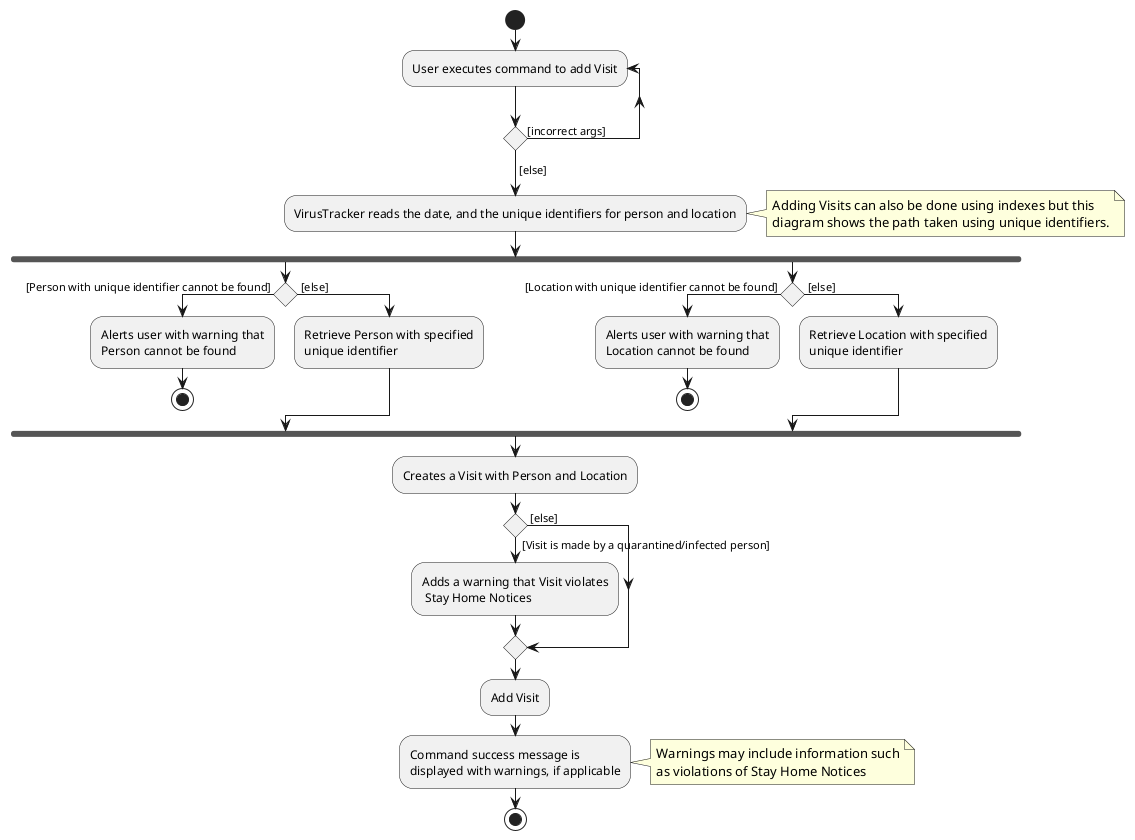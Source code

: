 @startuml
start

'Since the beta syntax does not support placing the condition outside the
'diamond we place it as the true branch instead.

repeat :User executes command to add Visit;
repeat while () is ([incorrect args])
->[else];

:VirusTracker reads the date, and the unique identifiers for person and location;

note right
    Adding Visits can also be done using indexes but this
    diagram shows the path taken using unique identifiers.
end note

fork
    if () then ( [Person with unique identifier cannot be found] )
        :Alerts user with warning that
        Person cannot be found;
        stop
    else ( [else] )
        :Retrieve Person with specified
        unique identifier;
    endif
fork again
    if () then ( [Location with unique identifier cannot be found] )
        :Alerts user with warning that
        Location cannot be found;
        stop
    else ( [else] )
        :Retrieve Location with specified
        unique identifier;
    endif
end fork

:Creates a Visit with Person and Location;
if () then ( [Visit is made by a quarantined/infected person] )
    :Adds a warning that Visit violates
     Stay Home Notices;
else ( [else] )
endif

:Add Visit;
:Command success message is
displayed with warnings, if applicable;
note right
    Warnings may include information such
    as violations of Stay Home Notices
end note
stop

@enduml